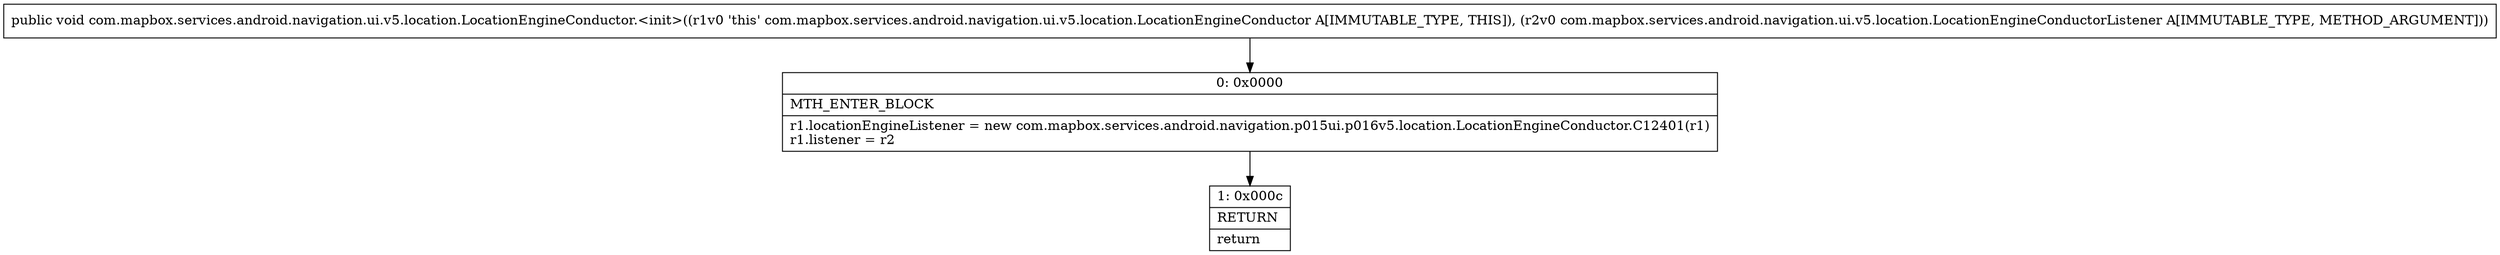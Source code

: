 digraph "CFG forcom.mapbox.services.android.navigation.ui.v5.location.LocationEngineConductor.\<init\>(Lcom\/mapbox\/services\/android\/navigation\/ui\/v5\/location\/LocationEngineConductorListener;)V" {
Node_0 [shape=record,label="{0\:\ 0x0000|MTH_ENTER_BLOCK\l|r1.locationEngineListener = new com.mapbox.services.android.navigation.p015ui.p016v5.location.LocationEngineConductor.C12401(r1)\lr1.listener = r2\l}"];
Node_1 [shape=record,label="{1\:\ 0x000c|RETURN\l|return\l}"];
MethodNode[shape=record,label="{public void com.mapbox.services.android.navigation.ui.v5.location.LocationEngineConductor.\<init\>((r1v0 'this' com.mapbox.services.android.navigation.ui.v5.location.LocationEngineConductor A[IMMUTABLE_TYPE, THIS]), (r2v0 com.mapbox.services.android.navigation.ui.v5.location.LocationEngineConductorListener A[IMMUTABLE_TYPE, METHOD_ARGUMENT])) }"];
MethodNode -> Node_0;
Node_0 -> Node_1;
}

